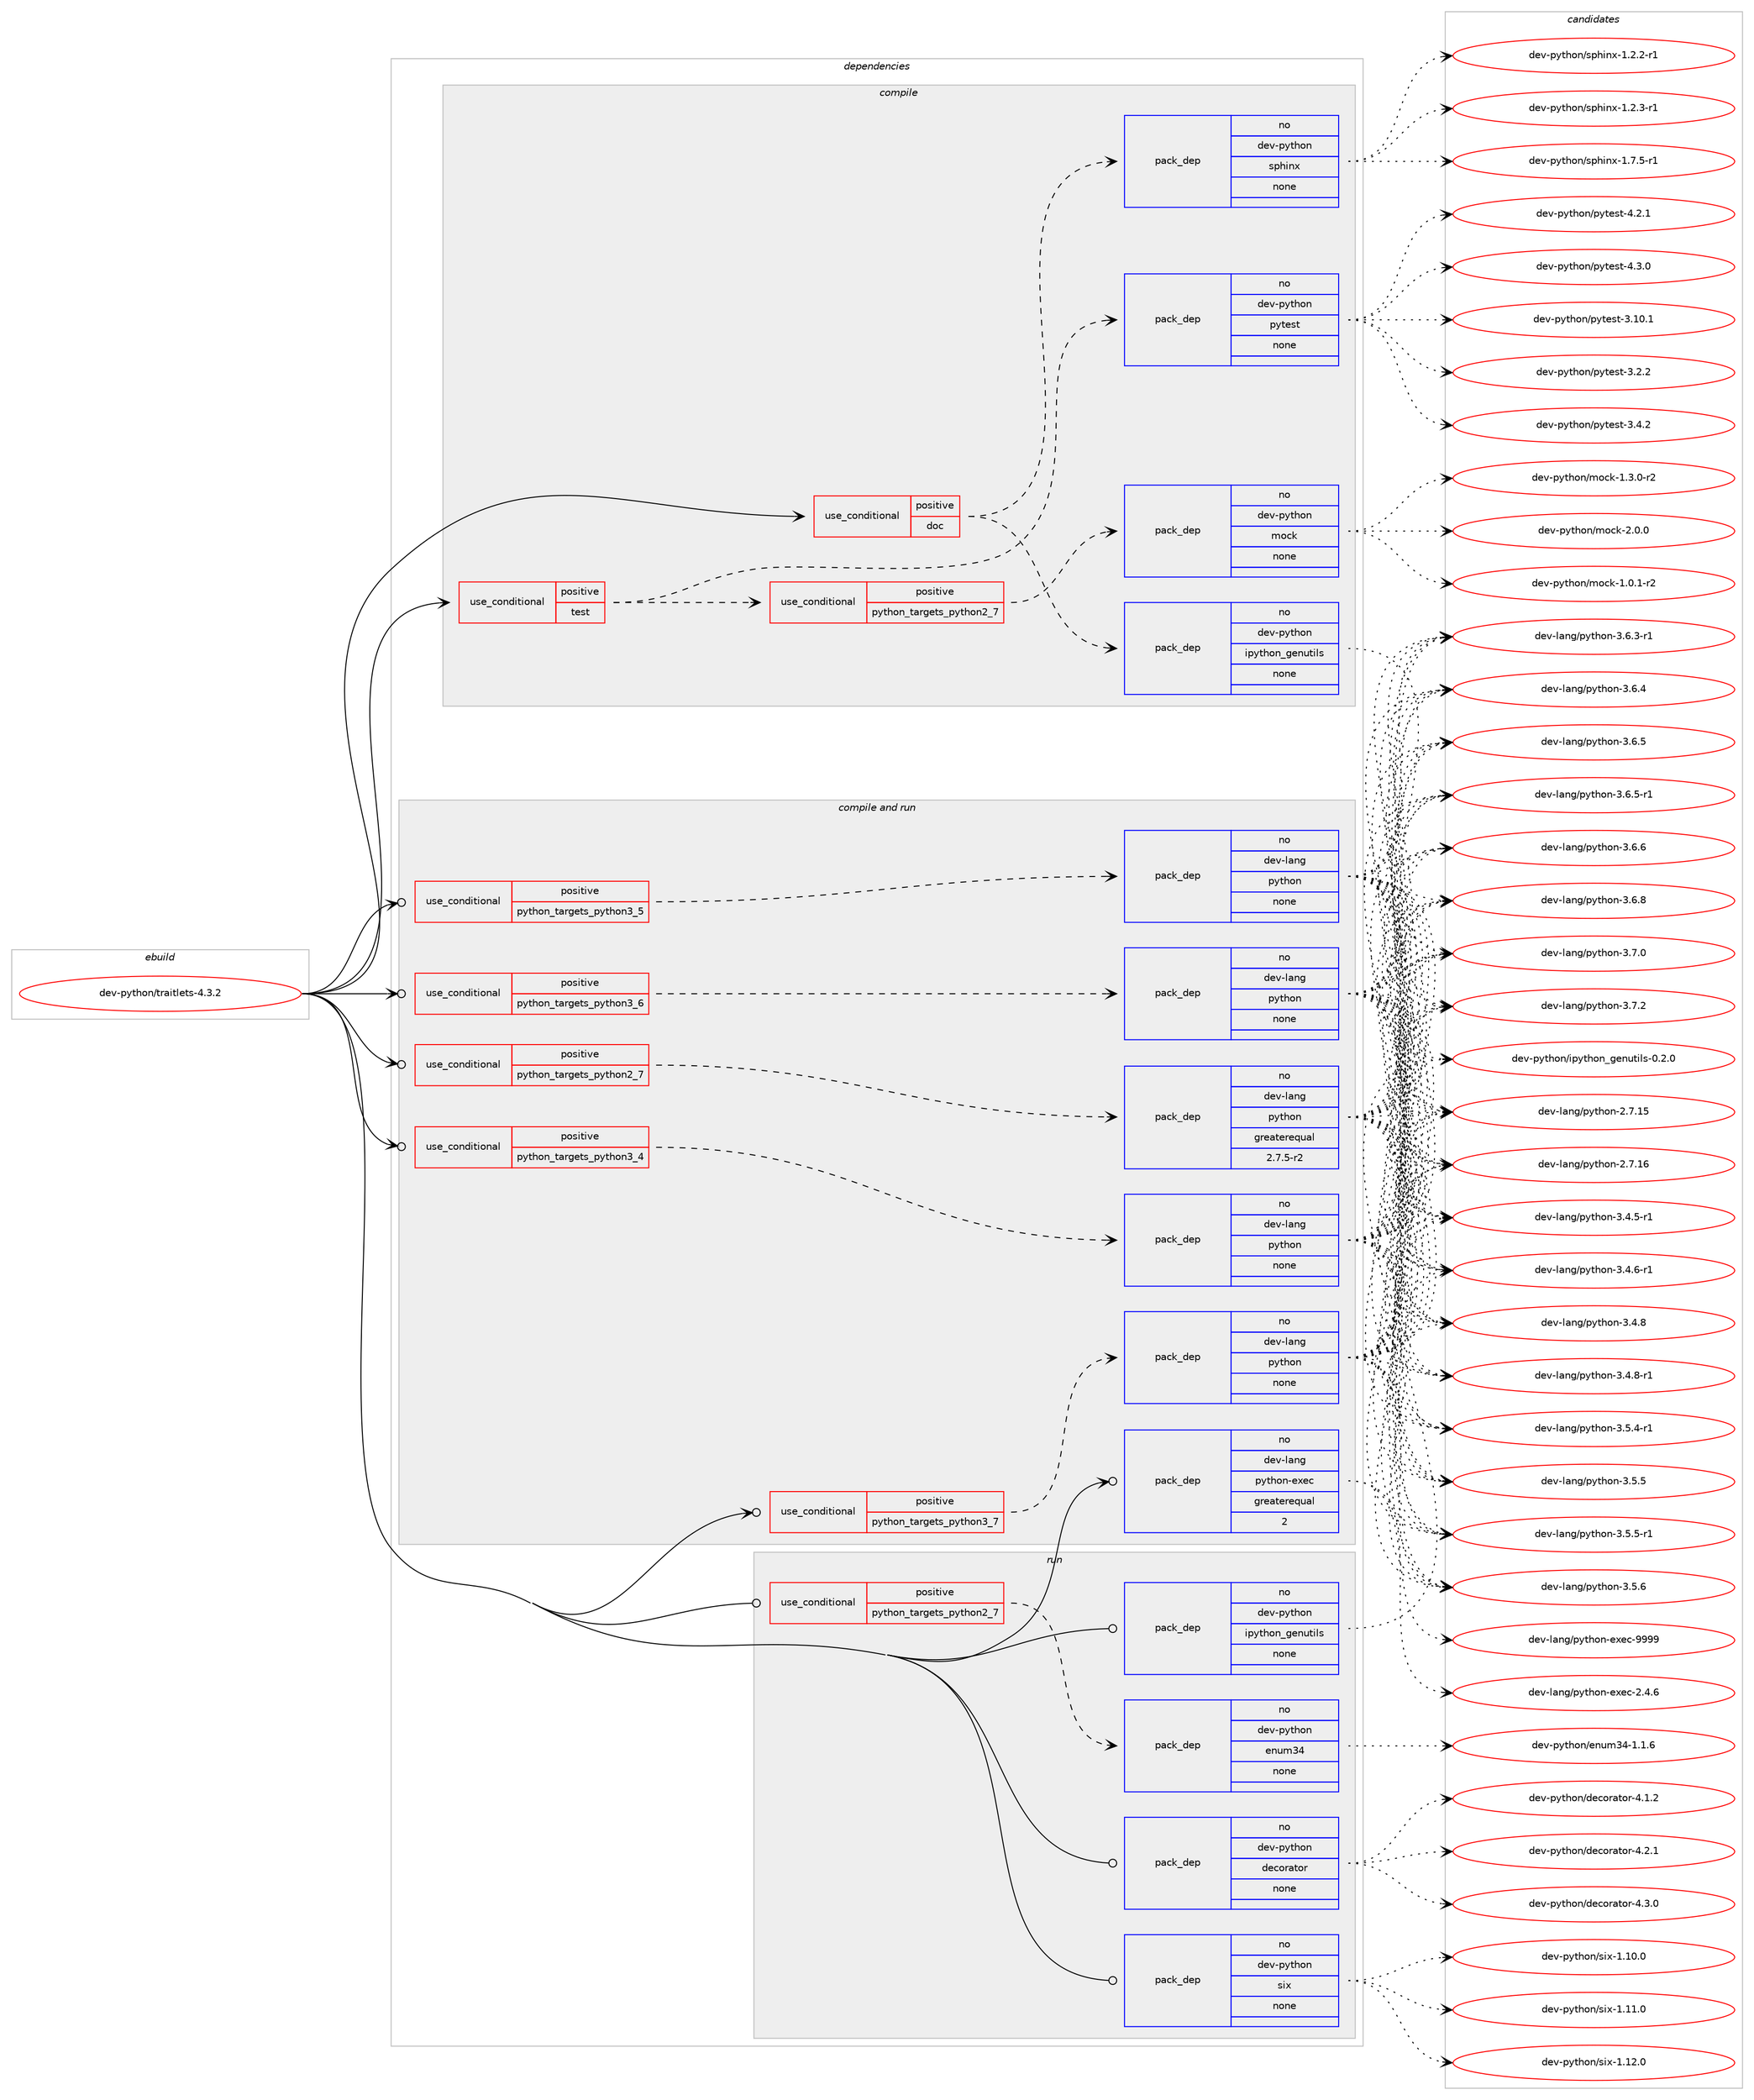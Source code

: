 digraph prolog {

# *************
# Graph options
# *************

newrank=true;
concentrate=true;
compound=true;
graph [rankdir=LR,fontname=Helvetica,fontsize=10,ranksep=1.5];#, ranksep=2.5, nodesep=0.2];
edge  [arrowhead=vee];
node  [fontname=Helvetica,fontsize=10];

# **********
# The ebuild
# **********

subgraph cluster_leftcol {
color=gray;
rank=same;
label=<<i>ebuild</i>>;
id [label="dev-python/traitlets-4.3.2", color=red, width=4, href="../dev-python/traitlets-4.3.2.svg"];
}

# ****************
# The dependencies
# ****************

subgraph cluster_midcol {
color=gray;
label=<<i>dependencies</i>>;
subgraph cluster_compile {
fillcolor="#eeeeee";
style=filled;
label=<<i>compile</i>>;
subgraph cond385917 {
dependency1445087 [label=<<TABLE BORDER="0" CELLBORDER="1" CELLSPACING="0" CELLPADDING="4"><TR><TD ROWSPAN="3" CELLPADDING="10">use_conditional</TD></TR><TR><TD>positive</TD></TR><TR><TD>doc</TD></TR></TABLE>>, shape=none, color=red];
subgraph pack1035807 {
dependency1445088 [label=<<TABLE BORDER="0" CELLBORDER="1" CELLSPACING="0" CELLPADDING="4" WIDTH="220"><TR><TD ROWSPAN="6" CELLPADDING="30">pack_dep</TD></TR><TR><TD WIDTH="110">no</TD></TR><TR><TD>dev-python</TD></TR><TR><TD>ipython_genutils</TD></TR><TR><TD>none</TD></TR><TR><TD></TD></TR></TABLE>>, shape=none, color=blue];
}
dependency1445087:e -> dependency1445088:w [weight=20,style="dashed",arrowhead="vee"];
subgraph pack1035808 {
dependency1445089 [label=<<TABLE BORDER="0" CELLBORDER="1" CELLSPACING="0" CELLPADDING="4" WIDTH="220"><TR><TD ROWSPAN="6" CELLPADDING="30">pack_dep</TD></TR><TR><TD WIDTH="110">no</TD></TR><TR><TD>dev-python</TD></TR><TR><TD>sphinx</TD></TR><TR><TD>none</TD></TR><TR><TD></TD></TR></TABLE>>, shape=none, color=blue];
}
dependency1445087:e -> dependency1445089:w [weight=20,style="dashed",arrowhead="vee"];
}
id:e -> dependency1445087:w [weight=20,style="solid",arrowhead="vee"];
subgraph cond385918 {
dependency1445090 [label=<<TABLE BORDER="0" CELLBORDER="1" CELLSPACING="0" CELLPADDING="4"><TR><TD ROWSPAN="3" CELLPADDING="10">use_conditional</TD></TR><TR><TD>positive</TD></TR><TR><TD>test</TD></TR></TABLE>>, shape=none, color=red];
subgraph cond385919 {
dependency1445091 [label=<<TABLE BORDER="0" CELLBORDER="1" CELLSPACING="0" CELLPADDING="4"><TR><TD ROWSPAN="3" CELLPADDING="10">use_conditional</TD></TR><TR><TD>positive</TD></TR><TR><TD>python_targets_python2_7</TD></TR></TABLE>>, shape=none, color=red];
subgraph pack1035809 {
dependency1445092 [label=<<TABLE BORDER="0" CELLBORDER="1" CELLSPACING="0" CELLPADDING="4" WIDTH="220"><TR><TD ROWSPAN="6" CELLPADDING="30">pack_dep</TD></TR><TR><TD WIDTH="110">no</TD></TR><TR><TD>dev-python</TD></TR><TR><TD>mock</TD></TR><TR><TD>none</TD></TR><TR><TD></TD></TR></TABLE>>, shape=none, color=blue];
}
dependency1445091:e -> dependency1445092:w [weight=20,style="dashed",arrowhead="vee"];
}
dependency1445090:e -> dependency1445091:w [weight=20,style="dashed",arrowhead="vee"];
subgraph pack1035810 {
dependency1445093 [label=<<TABLE BORDER="0" CELLBORDER="1" CELLSPACING="0" CELLPADDING="4" WIDTH="220"><TR><TD ROWSPAN="6" CELLPADDING="30">pack_dep</TD></TR><TR><TD WIDTH="110">no</TD></TR><TR><TD>dev-python</TD></TR><TR><TD>pytest</TD></TR><TR><TD>none</TD></TR><TR><TD></TD></TR></TABLE>>, shape=none, color=blue];
}
dependency1445090:e -> dependency1445093:w [weight=20,style="dashed",arrowhead="vee"];
}
id:e -> dependency1445090:w [weight=20,style="solid",arrowhead="vee"];
}
subgraph cluster_compileandrun {
fillcolor="#eeeeee";
style=filled;
label=<<i>compile and run</i>>;
subgraph cond385920 {
dependency1445094 [label=<<TABLE BORDER="0" CELLBORDER="1" CELLSPACING="0" CELLPADDING="4"><TR><TD ROWSPAN="3" CELLPADDING="10">use_conditional</TD></TR><TR><TD>positive</TD></TR><TR><TD>python_targets_python2_7</TD></TR></TABLE>>, shape=none, color=red];
subgraph pack1035811 {
dependency1445095 [label=<<TABLE BORDER="0" CELLBORDER="1" CELLSPACING="0" CELLPADDING="4" WIDTH="220"><TR><TD ROWSPAN="6" CELLPADDING="30">pack_dep</TD></TR><TR><TD WIDTH="110">no</TD></TR><TR><TD>dev-lang</TD></TR><TR><TD>python</TD></TR><TR><TD>greaterequal</TD></TR><TR><TD>2.7.5-r2</TD></TR></TABLE>>, shape=none, color=blue];
}
dependency1445094:e -> dependency1445095:w [weight=20,style="dashed",arrowhead="vee"];
}
id:e -> dependency1445094:w [weight=20,style="solid",arrowhead="odotvee"];
subgraph cond385921 {
dependency1445096 [label=<<TABLE BORDER="0" CELLBORDER="1" CELLSPACING="0" CELLPADDING="4"><TR><TD ROWSPAN="3" CELLPADDING="10">use_conditional</TD></TR><TR><TD>positive</TD></TR><TR><TD>python_targets_python3_4</TD></TR></TABLE>>, shape=none, color=red];
subgraph pack1035812 {
dependency1445097 [label=<<TABLE BORDER="0" CELLBORDER="1" CELLSPACING="0" CELLPADDING="4" WIDTH="220"><TR><TD ROWSPAN="6" CELLPADDING="30">pack_dep</TD></TR><TR><TD WIDTH="110">no</TD></TR><TR><TD>dev-lang</TD></TR><TR><TD>python</TD></TR><TR><TD>none</TD></TR><TR><TD></TD></TR></TABLE>>, shape=none, color=blue];
}
dependency1445096:e -> dependency1445097:w [weight=20,style="dashed",arrowhead="vee"];
}
id:e -> dependency1445096:w [weight=20,style="solid",arrowhead="odotvee"];
subgraph cond385922 {
dependency1445098 [label=<<TABLE BORDER="0" CELLBORDER="1" CELLSPACING="0" CELLPADDING="4"><TR><TD ROWSPAN="3" CELLPADDING="10">use_conditional</TD></TR><TR><TD>positive</TD></TR><TR><TD>python_targets_python3_5</TD></TR></TABLE>>, shape=none, color=red];
subgraph pack1035813 {
dependency1445099 [label=<<TABLE BORDER="0" CELLBORDER="1" CELLSPACING="0" CELLPADDING="4" WIDTH="220"><TR><TD ROWSPAN="6" CELLPADDING="30">pack_dep</TD></TR><TR><TD WIDTH="110">no</TD></TR><TR><TD>dev-lang</TD></TR><TR><TD>python</TD></TR><TR><TD>none</TD></TR><TR><TD></TD></TR></TABLE>>, shape=none, color=blue];
}
dependency1445098:e -> dependency1445099:w [weight=20,style="dashed",arrowhead="vee"];
}
id:e -> dependency1445098:w [weight=20,style="solid",arrowhead="odotvee"];
subgraph cond385923 {
dependency1445100 [label=<<TABLE BORDER="0" CELLBORDER="1" CELLSPACING="0" CELLPADDING="4"><TR><TD ROWSPAN="3" CELLPADDING="10">use_conditional</TD></TR><TR><TD>positive</TD></TR><TR><TD>python_targets_python3_6</TD></TR></TABLE>>, shape=none, color=red];
subgraph pack1035814 {
dependency1445101 [label=<<TABLE BORDER="0" CELLBORDER="1" CELLSPACING="0" CELLPADDING="4" WIDTH="220"><TR><TD ROWSPAN="6" CELLPADDING="30">pack_dep</TD></TR><TR><TD WIDTH="110">no</TD></TR><TR><TD>dev-lang</TD></TR><TR><TD>python</TD></TR><TR><TD>none</TD></TR><TR><TD></TD></TR></TABLE>>, shape=none, color=blue];
}
dependency1445100:e -> dependency1445101:w [weight=20,style="dashed",arrowhead="vee"];
}
id:e -> dependency1445100:w [weight=20,style="solid",arrowhead="odotvee"];
subgraph cond385924 {
dependency1445102 [label=<<TABLE BORDER="0" CELLBORDER="1" CELLSPACING="0" CELLPADDING="4"><TR><TD ROWSPAN="3" CELLPADDING="10">use_conditional</TD></TR><TR><TD>positive</TD></TR><TR><TD>python_targets_python3_7</TD></TR></TABLE>>, shape=none, color=red];
subgraph pack1035815 {
dependency1445103 [label=<<TABLE BORDER="0" CELLBORDER="1" CELLSPACING="0" CELLPADDING="4" WIDTH="220"><TR><TD ROWSPAN="6" CELLPADDING="30">pack_dep</TD></TR><TR><TD WIDTH="110">no</TD></TR><TR><TD>dev-lang</TD></TR><TR><TD>python</TD></TR><TR><TD>none</TD></TR><TR><TD></TD></TR></TABLE>>, shape=none, color=blue];
}
dependency1445102:e -> dependency1445103:w [weight=20,style="dashed",arrowhead="vee"];
}
id:e -> dependency1445102:w [weight=20,style="solid",arrowhead="odotvee"];
subgraph pack1035816 {
dependency1445104 [label=<<TABLE BORDER="0" CELLBORDER="1" CELLSPACING="0" CELLPADDING="4" WIDTH="220"><TR><TD ROWSPAN="6" CELLPADDING="30">pack_dep</TD></TR><TR><TD WIDTH="110">no</TD></TR><TR><TD>dev-lang</TD></TR><TR><TD>python-exec</TD></TR><TR><TD>greaterequal</TD></TR><TR><TD>2</TD></TR></TABLE>>, shape=none, color=blue];
}
id:e -> dependency1445104:w [weight=20,style="solid",arrowhead="odotvee"];
}
subgraph cluster_run {
fillcolor="#eeeeee";
style=filled;
label=<<i>run</i>>;
subgraph cond385925 {
dependency1445105 [label=<<TABLE BORDER="0" CELLBORDER="1" CELLSPACING="0" CELLPADDING="4"><TR><TD ROWSPAN="3" CELLPADDING="10">use_conditional</TD></TR><TR><TD>positive</TD></TR><TR><TD>python_targets_python2_7</TD></TR></TABLE>>, shape=none, color=red];
subgraph pack1035817 {
dependency1445106 [label=<<TABLE BORDER="0" CELLBORDER="1" CELLSPACING="0" CELLPADDING="4" WIDTH="220"><TR><TD ROWSPAN="6" CELLPADDING="30">pack_dep</TD></TR><TR><TD WIDTH="110">no</TD></TR><TR><TD>dev-python</TD></TR><TR><TD>enum34</TD></TR><TR><TD>none</TD></TR><TR><TD></TD></TR></TABLE>>, shape=none, color=blue];
}
dependency1445105:e -> dependency1445106:w [weight=20,style="dashed",arrowhead="vee"];
}
id:e -> dependency1445105:w [weight=20,style="solid",arrowhead="odot"];
subgraph pack1035818 {
dependency1445107 [label=<<TABLE BORDER="0" CELLBORDER="1" CELLSPACING="0" CELLPADDING="4" WIDTH="220"><TR><TD ROWSPAN="6" CELLPADDING="30">pack_dep</TD></TR><TR><TD WIDTH="110">no</TD></TR><TR><TD>dev-python</TD></TR><TR><TD>decorator</TD></TR><TR><TD>none</TD></TR><TR><TD></TD></TR></TABLE>>, shape=none, color=blue];
}
id:e -> dependency1445107:w [weight=20,style="solid",arrowhead="odot"];
subgraph pack1035819 {
dependency1445108 [label=<<TABLE BORDER="0" CELLBORDER="1" CELLSPACING="0" CELLPADDING="4" WIDTH="220"><TR><TD ROWSPAN="6" CELLPADDING="30">pack_dep</TD></TR><TR><TD WIDTH="110">no</TD></TR><TR><TD>dev-python</TD></TR><TR><TD>ipython_genutils</TD></TR><TR><TD>none</TD></TR><TR><TD></TD></TR></TABLE>>, shape=none, color=blue];
}
id:e -> dependency1445108:w [weight=20,style="solid",arrowhead="odot"];
subgraph pack1035820 {
dependency1445109 [label=<<TABLE BORDER="0" CELLBORDER="1" CELLSPACING="0" CELLPADDING="4" WIDTH="220"><TR><TD ROWSPAN="6" CELLPADDING="30">pack_dep</TD></TR><TR><TD WIDTH="110">no</TD></TR><TR><TD>dev-python</TD></TR><TR><TD>six</TD></TR><TR><TD>none</TD></TR><TR><TD></TD></TR></TABLE>>, shape=none, color=blue];
}
id:e -> dependency1445109:w [weight=20,style="solid",arrowhead="odot"];
}
}

# **************
# The candidates
# **************

subgraph cluster_choices {
rank=same;
color=gray;
label=<<i>candidates</i>>;

subgraph choice1035807 {
color=black;
nodesep=1;
choice100101118451121211161041111104710511212111610411111095103101110117116105108115454846504648 [label="dev-python/ipython_genutils-0.2.0", color=red, width=4,href="../dev-python/ipython_genutils-0.2.0.svg"];
dependency1445088:e -> choice100101118451121211161041111104710511212111610411111095103101110117116105108115454846504648:w [style=dotted,weight="100"];
}
subgraph choice1035808 {
color=black;
nodesep=1;
choice10010111845112121116104111110471151121041051101204549465046504511449 [label="dev-python/sphinx-1.2.2-r1", color=red, width=4,href="../dev-python/sphinx-1.2.2-r1.svg"];
choice10010111845112121116104111110471151121041051101204549465046514511449 [label="dev-python/sphinx-1.2.3-r1", color=red, width=4,href="../dev-python/sphinx-1.2.3-r1.svg"];
choice10010111845112121116104111110471151121041051101204549465546534511449 [label="dev-python/sphinx-1.7.5-r1", color=red, width=4,href="../dev-python/sphinx-1.7.5-r1.svg"];
dependency1445089:e -> choice10010111845112121116104111110471151121041051101204549465046504511449:w [style=dotted,weight="100"];
dependency1445089:e -> choice10010111845112121116104111110471151121041051101204549465046514511449:w [style=dotted,weight="100"];
dependency1445089:e -> choice10010111845112121116104111110471151121041051101204549465546534511449:w [style=dotted,weight="100"];
}
subgraph choice1035809 {
color=black;
nodesep=1;
choice1001011184511212111610411111047109111991074549464846494511450 [label="dev-python/mock-1.0.1-r2", color=red, width=4,href="../dev-python/mock-1.0.1-r2.svg"];
choice1001011184511212111610411111047109111991074549465146484511450 [label="dev-python/mock-1.3.0-r2", color=red, width=4,href="../dev-python/mock-1.3.0-r2.svg"];
choice100101118451121211161041111104710911199107455046484648 [label="dev-python/mock-2.0.0", color=red, width=4,href="../dev-python/mock-2.0.0.svg"];
dependency1445092:e -> choice1001011184511212111610411111047109111991074549464846494511450:w [style=dotted,weight="100"];
dependency1445092:e -> choice1001011184511212111610411111047109111991074549465146484511450:w [style=dotted,weight="100"];
dependency1445092:e -> choice100101118451121211161041111104710911199107455046484648:w [style=dotted,weight="100"];
}
subgraph choice1035810 {
color=black;
nodesep=1;
choice100101118451121211161041111104711212111610111511645514649484649 [label="dev-python/pytest-3.10.1", color=red, width=4,href="../dev-python/pytest-3.10.1.svg"];
choice1001011184511212111610411111047112121116101115116455146504650 [label="dev-python/pytest-3.2.2", color=red, width=4,href="../dev-python/pytest-3.2.2.svg"];
choice1001011184511212111610411111047112121116101115116455146524650 [label="dev-python/pytest-3.4.2", color=red, width=4,href="../dev-python/pytest-3.4.2.svg"];
choice1001011184511212111610411111047112121116101115116455246504649 [label="dev-python/pytest-4.2.1", color=red, width=4,href="../dev-python/pytest-4.2.1.svg"];
choice1001011184511212111610411111047112121116101115116455246514648 [label="dev-python/pytest-4.3.0", color=red, width=4,href="../dev-python/pytest-4.3.0.svg"];
dependency1445093:e -> choice100101118451121211161041111104711212111610111511645514649484649:w [style=dotted,weight="100"];
dependency1445093:e -> choice1001011184511212111610411111047112121116101115116455146504650:w [style=dotted,weight="100"];
dependency1445093:e -> choice1001011184511212111610411111047112121116101115116455146524650:w [style=dotted,weight="100"];
dependency1445093:e -> choice1001011184511212111610411111047112121116101115116455246504649:w [style=dotted,weight="100"];
dependency1445093:e -> choice1001011184511212111610411111047112121116101115116455246514648:w [style=dotted,weight="100"];
}
subgraph choice1035811 {
color=black;
nodesep=1;
choice10010111845108971101034711212111610411111045504655464953 [label="dev-lang/python-2.7.15", color=red, width=4,href="../dev-lang/python-2.7.15.svg"];
choice10010111845108971101034711212111610411111045504655464954 [label="dev-lang/python-2.7.16", color=red, width=4,href="../dev-lang/python-2.7.16.svg"];
choice1001011184510897110103471121211161041111104551465246534511449 [label="dev-lang/python-3.4.5-r1", color=red, width=4,href="../dev-lang/python-3.4.5-r1.svg"];
choice1001011184510897110103471121211161041111104551465246544511449 [label="dev-lang/python-3.4.6-r1", color=red, width=4,href="../dev-lang/python-3.4.6-r1.svg"];
choice100101118451089711010347112121116104111110455146524656 [label="dev-lang/python-3.4.8", color=red, width=4,href="../dev-lang/python-3.4.8.svg"];
choice1001011184510897110103471121211161041111104551465246564511449 [label="dev-lang/python-3.4.8-r1", color=red, width=4,href="../dev-lang/python-3.4.8-r1.svg"];
choice1001011184510897110103471121211161041111104551465346524511449 [label="dev-lang/python-3.5.4-r1", color=red, width=4,href="../dev-lang/python-3.5.4-r1.svg"];
choice100101118451089711010347112121116104111110455146534653 [label="dev-lang/python-3.5.5", color=red, width=4,href="../dev-lang/python-3.5.5.svg"];
choice1001011184510897110103471121211161041111104551465346534511449 [label="dev-lang/python-3.5.5-r1", color=red, width=4,href="../dev-lang/python-3.5.5-r1.svg"];
choice100101118451089711010347112121116104111110455146534654 [label="dev-lang/python-3.5.6", color=red, width=4,href="../dev-lang/python-3.5.6.svg"];
choice1001011184510897110103471121211161041111104551465446514511449 [label="dev-lang/python-3.6.3-r1", color=red, width=4,href="../dev-lang/python-3.6.3-r1.svg"];
choice100101118451089711010347112121116104111110455146544652 [label="dev-lang/python-3.6.4", color=red, width=4,href="../dev-lang/python-3.6.4.svg"];
choice100101118451089711010347112121116104111110455146544653 [label="dev-lang/python-3.6.5", color=red, width=4,href="../dev-lang/python-3.6.5.svg"];
choice1001011184510897110103471121211161041111104551465446534511449 [label="dev-lang/python-3.6.5-r1", color=red, width=4,href="../dev-lang/python-3.6.5-r1.svg"];
choice100101118451089711010347112121116104111110455146544654 [label="dev-lang/python-3.6.6", color=red, width=4,href="../dev-lang/python-3.6.6.svg"];
choice100101118451089711010347112121116104111110455146544656 [label="dev-lang/python-3.6.8", color=red, width=4,href="../dev-lang/python-3.6.8.svg"];
choice100101118451089711010347112121116104111110455146554648 [label="dev-lang/python-3.7.0", color=red, width=4,href="../dev-lang/python-3.7.0.svg"];
choice100101118451089711010347112121116104111110455146554650 [label="dev-lang/python-3.7.2", color=red, width=4,href="../dev-lang/python-3.7.2.svg"];
dependency1445095:e -> choice10010111845108971101034711212111610411111045504655464953:w [style=dotted,weight="100"];
dependency1445095:e -> choice10010111845108971101034711212111610411111045504655464954:w [style=dotted,weight="100"];
dependency1445095:e -> choice1001011184510897110103471121211161041111104551465246534511449:w [style=dotted,weight="100"];
dependency1445095:e -> choice1001011184510897110103471121211161041111104551465246544511449:w [style=dotted,weight="100"];
dependency1445095:e -> choice100101118451089711010347112121116104111110455146524656:w [style=dotted,weight="100"];
dependency1445095:e -> choice1001011184510897110103471121211161041111104551465246564511449:w [style=dotted,weight="100"];
dependency1445095:e -> choice1001011184510897110103471121211161041111104551465346524511449:w [style=dotted,weight="100"];
dependency1445095:e -> choice100101118451089711010347112121116104111110455146534653:w [style=dotted,weight="100"];
dependency1445095:e -> choice1001011184510897110103471121211161041111104551465346534511449:w [style=dotted,weight="100"];
dependency1445095:e -> choice100101118451089711010347112121116104111110455146534654:w [style=dotted,weight="100"];
dependency1445095:e -> choice1001011184510897110103471121211161041111104551465446514511449:w [style=dotted,weight="100"];
dependency1445095:e -> choice100101118451089711010347112121116104111110455146544652:w [style=dotted,weight="100"];
dependency1445095:e -> choice100101118451089711010347112121116104111110455146544653:w [style=dotted,weight="100"];
dependency1445095:e -> choice1001011184510897110103471121211161041111104551465446534511449:w [style=dotted,weight="100"];
dependency1445095:e -> choice100101118451089711010347112121116104111110455146544654:w [style=dotted,weight="100"];
dependency1445095:e -> choice100101118451089711010347112121116104111110455146544656:w [style=dotted,weight="100"];
dependency1445095:e -> choice100101118451089711010347112121116104111110455146554648:w [style=dotted,weight="100"];
dependency1445095:e -> choice100101118451089711010347112121116104111110455146554650:w [style=dotted,weight="100"];
}
subgraph choice1035812 {
color=black;
nodesep=1;
choice10010111845108971101034711212111610411111045504655464953 [label="dev-lang/python-2.7.15", color=red, width=4,href="../dev-lang/python-2.7.15.svg"];
choice10010111845108971101034711212111610411111045504655464954 [label="dev-lang/python-2.7.16", color=red, width=4,href="../dev-lang/python-2.7.16.svg"];
choice1001011184510897110103471121211161041111104551465246534511449 [label="dev-lang/python-3.4.5-r1", color=red, width=4,href="../dev-lang/python-3.4.5-r1.svg"];
choice1001011184510897110103471121211161041111104551465246544511449 [label="dev-lang/python-3.4.6-r1", color=red, width=4,href="../dev-lang/python-3.4.6-r1.svg"];
choice100101118451089711010347112121116104111110455146524656 [label="dev-lang/python-3.4.8", color=red, width=4,href="../dev-lang/python-3.4.8.svg"];
choice1001011184510897110103471121211161041111104551465246564511449 [label="dev-lang/python-3.4.8-r1", color=red, width=4,href="../dev-lang/python-3.4.8-r1.svg"];
choice1001011184510897110103471121211161041111104551465346524511449 [label="dev-lang/python-3.5.4-r1", color=red, width=4,href="../dev-lang/python-3.5.4-r1.svg"];
choice100101118451089711010347112121116104111110455146534653 [label="dev-lang/python-3.5.5", color=red, width=4,href="../dev-lang/python-3.5.5.svg"];
choice1001011184510897110103471121211161041111104551465346534511449 [label="dev-lang/python-3.5.5-r1", color=red, width=4,href="../dev-lang/python-3.5.5-r1.svg"];
choice100101118451089711010347112121116104111110455146534654 [label="dev-lang/python-3.5.6", color=red, width=4,href="../dev-lang/python-3.5.6.svg"];
choice1001011184510897110103471121211161041111104551465446514511449 [label="dev-lang/python-3.6.3-r1", color=red, width=4,href="../dev-lang/python-3.6.3-r1.svg"];
choice100101118451089711010347112121116104111110455146544652 [label="dev-lang/python-3.6.4", color=red, width=4,href="../dev-lang/python-3.6.4.svg"];
choice100101118451089711010347112121116104111110455146544653 [label="dev-lang/python-3.6.5", color=red, width=4,href="../dev-lang/python-3.6.5.svg"];
choice1001011184510897110103471121211161041111104551465446534511449 [label="dev-lang/python-3.6.5-r1", color=red, width=4,href="../dev-lang/python-3.6.5-r1.svg"];
choice100101118451089711010347112121116104111110455146544654 [label="dev-lang/python-3.6.6", color=red, width=4,href="../dev-lang/python-3.6.6.svg"];
choice100101118451089711010347112121116104111110455146544656 [label="dev-lang/python-3.6.8", color=red, width=4,href="../dev-lang/python-3.6.8.svg"];
choice100101118451089711010347112121116104111110455146554648 [label="dev-lang/python-3.7.0", color=red, width=4,href="../dev-lang/python-3.7.0.svg"];
choice100101118451089711010347112121116104111110455146554650 [label="dev-lang/python-3.7.2", color=red, width=4,href="../dev-lang/python-3.7.2.svg"];
dependency1445097:e -> choice10010111845108971101034711212111610411111045504655464953:w [style=dotted,weight="100"];
dependency1445097:e -> choice10010111845108971101034711212111610411111045504655464954:w [style=dotted,weight="100"];
dependency1445097:e -> choice1001011184510897110103471121211161041111104551465246534511449:w [style=dotted,weight="100"];
dependency1445097:e -> choice1001011184510897110103471121211161041111104551465246544511449:w [style=dotted,weight="100"];
dependency1445097:e -> choice100101118451089711010347112121116104111110455146524656:w [style=dotted,weight="100"];
dependency1445097:e -> choice1001011184510897110103471121211161041111104551465246564511449:w [style=dotted,weight="100"];
dependency1445097:e -> choice1001011184510897110103471121211161041111104551465346524511449:w [style=dotted,weight="100"];
dependency1445097:e -> choice100101118451089711010347112121116104111110455146534653:w [style=dotted,weight="100"];
dependency1445097:e -> choice1001011184510897110103471121211161041111104551465346534511449:w [style=dotted,weight="100"];
dependency1445097:e -> choice100101118451089711010347112121116104111110455146534654:w [style=dotted,weight="100"];
dependency1445097:e -> choice1001011184510897110103471121211161041111104551465446514511449:w [style=dotted,weight="100"];
dependency1445097:e -> choice100101118451089711010347112121116104111110455146544652:w [style=dotted,weight="100"];
dependency1445097:e -> choice100101118451089711010347112121116104111110455146544653:w [style=dotted,weight="100"];
dependency1445097:e -> choice1001011184510897110103471121211161041111104551465446534511449:w [style=dotted,weight="100"];
dependency1445097:e -> choice100101118451089711010347112121116104111110455146544654:w [style=dotted,weight="100"];
dependency1445097:e -> choice100101118451089711010347112121116104111110455146544656:w [style=dotted,weight="100"];
dependency1445097:e -> choice100101118451089711010347112121116104111110455146554648:w [style=dotted,weight="100"];
dependency1445097:e -> choice100101118451089711010347112121116104111110455146554650:w [style=dotted,weight="100"];
}
subgraph choice1035813 {
color=black;
nodesep=1;
choice10010111845108971101034711212111610411111045504655464953 [label="dev-lang/python-2.7.15", color=red, width=4,href="../dev-lang/python-2.7.15.svg"];
choice10010111845108971101034711212111610411111045504655464954 [label="dev-lang/python-2.7.16", color=red, width=4,href="../dev-lang/python-2.7.16.svg"];
choice1001011184510897110103471121211161041111104551465246534511449 [label="dev-lang/python-3.4.5-r1", color=red, width=4,href="../dev-lang/python-3.4.5-r1.svg"];
choice1001011184510897110103471121211161041111104551465246544511449 [label="dev-lang/python-3.4.6-r1", color=red, width=4,href="../dev-lang/python-3.4.6-r1.svg"];
choice100101118451089711010347112121116104111110455146524656 [label="dev-lang/python-3.4.8", color=red, width=4,href="../dev-lang/python-3.4.8.svg"];
choice1001011184510897110103471121211161041111104551465246564511449 [label="dev-lang/python-3.4.8-r1", color=red, width=4,href="../dev-lang/python-3.4.8-r1.svg"];
choice1001011184510897110103471121211161041111104551465346524511449 [label="dev-lang/python-3.5.4-r1", color=red, width=4,href="../dev-lang/python-3.5.4-r1.svg"];
choice100101118451089711010347112121116104111110455146534653 [label="dev-lang/python-3.5.5", color=red, width=4,href="../dev-lang/python-3.5.5.svg"];
choice1001011184510897110103471121211161041111104551465346534511449 [label="dev-lang/python-3.5.5-r1", color=red, width=4,href="../dev-lang/python-3.5.5-r1.svg"];
choice100101118451089711010347112121116104111110455146534654 [label="dev-lang/python-3.5.6", color=red, width=4,href="../dev-lang/python-3.5.6.svg"];
choice1001011184510897110103471121211161041111104551465446514511449 [label="dev-lang/python-3.6.3-r1", color=red, width=4,href="../dev-lang/python-3.6.3-r1.svg"];
choice100101118451089711010347112121116104111110455146544652 [label="dev-lang/python-3.6.4", color=red, width=4,href="../dev-lang/python-3.6.4.svg"];
choice100101118451089711010347112121116104111110455146544653 [label="dev-lang/python-3.6.5", color=red, width=4,href="../dev-lang/python-3.6.5.svg"];
choice1001011184510897110103471121211161041111104551465446534511449 [label="dev-lang/python-3.6.5-r1", color=red, width=4,href="../dev-lang/python-3.6.5-r1.svg"];
choice100101118451089711010347112121116104111110455146544654 [label="dev-lang/python-3.6.6", color=red, width=4,href="../dev-lang/python-3.6.6.svg"];
choice100101118451089711010347112121116104111110455146544656 [label="dev-lang/python-3.6.8", color=red, width=4,href="../dev-lang/python-3.6.8.svg"];
choice100101118451089711010347112121116104111110455146554648 [label="dev-lang/python-3.7.0", color=red, width=4,href="../dev-lang/python-3.7.0.svg"];
choice100101118451089711010347112121116104111110455146554650 [label="dev-lang/python-3.7.2", color=red, width=4,href="../dev-lang/python-3.7.2.svg"];
dependency1445099:e -> choice10010111845108971101034711212111610411111045504655464953:w [style=dotted,weight="100"];
dependency1445099:e -> choice10010111845108971101034711212111610411111045504655464954:w [style=dotted,weight="100"];
dependency1445099:e -> choice1001011184510897110103471121211161041111104551465246534511449:w [style=dotted,weight="100"];
dependency1445099:e -> choice1001011184510897110103471121211161041111104551465246544511449:w [style=dotted,weight="100"];
dependency1445099:e -> choice100101118451089711010347112121116104111110455146524656:w [style=dotted,weight="100"];
dependency1445099:e -> choice1001011184510897110103471121211161041111104551465246564511449:w [style=dotted,weight="100"];
dependency1445099:e -> choice1001011184510897110103471121211161041111104551465346524511449:w [style=dotted,weight="100"];
dependency1445099:e -> choice100101118451089711010347112121116104111110455146534653:w [style=dotted,weight="100"];
dependency1445099:e -> choice1001011184510897110103471121211161041111104551465346534511449:w [style=dotted,weight="100"];
dependency1445099:e -> choice100101118451089711010347112121116104111110455146534654:w [style=dotted,weight="100"];
dependency1445099:e -> choice1001011184510897110103471121211161041111104551465446514511449:w [style=dotted,weight="100"];
dependency1445099:e -> choice100101118451089711010347112121116104111110455146544652:w [style=dotted,weight="100"];
dependency1445099:e -> choice100101118451089711010347112121116104111110455146544653:w [style=dotted,weight="100"];
dependency1445099:e -> choice1001011184510897110103471121211161041111104551465446534511449:w [style=dotted,weight="100"];
dependency1445099:e -> choice100101118451089711010347112121116104111110455146544654:w [style=dotted,weight="100"];
dependency1445099:e -> choice100101118451089711010347112121116104111110455146544656:w [style=dotted,weight="100"];
dependency1445099:e -> choice100101118451089711010347112121116104111110455146554648:w [style=dotted,weight="100"];
dependency1445099:e -> choice100101118451089711010347112121116104111110455146554650:w [style=dotted,weight="100"];
}
subgraph choice1035814 {
color=black;
nodesep=1;
choice10010111845108971101034711212111610411111045504655464953 [label="dev-lang/python-2.7.15", color=red, width=4,href="../dev-lang/python-2.7.15.svg"];
choice10010111845108971101034711212111610411111045504655464954 [label="dev-lang/python-2.7.16", color=red, width=4,href="../dev-lang/python-2.7.16.svg"];
choice1001011184510897110103471121211161041111104551465246534511449 [label="dev-lang/python-3.4.5-r1", color=red, width=4,href="../dev-lang/python-3.4.5-r1.svg"];
choice1001011184510897110103471121211161041111104551465246544511449 [label="dev-lang/python-3.4.6-r1", color=red, width=4,href="../dev-lang/python-3.4.6-r1.svg"];
choice100101118451089711010347112121116104111110455146524656 [label="dev-lang/python-3.4.8", color=red, width=4,href="../dev-lang/python-3.4.8.svg"];
choice1001011184510897110103471121211161041111104551465246564511449 [label="dev-lang/python-3.4.8-r1", color=red, width=4,href="../dev-lang/python-3.4.8-r1.svg"];
choice1001011184510897110103471121211161041111104551465346524511449 [label="dev-lang/python-3.5.4-r1", color=red, width=4,href="../dev-lang/python-3.5.4-r1.svg"];
choice100101118451089711010347112121116104111110455146534653 [label="dev-lang/python-3.5.5", color=red, width=4,href="../dev-lang/python-3.5.5.svg"];
choice1001011184510897110103471121211161041111104551465346534511449 [label="dev-lang/python-3.5.5-r1", color=red, width=4,href="../dev-lang/python-3.5.5-r1.svg"];
choice100101118451089711010347112121116104111110455146534654 [label="dev-lang/python-3.5.6", color=red, width=4,href="../dev-lang/python-3.5.6.svg"];
choice1001011184510897110103471121211161041111104551465446514511449 [label="dev-lang/python-3.6.3-r1", color=red, width=4,href="../dev-lang/python-3.6.3-r1.svg"];
choice100101118451089711010347112121116104111110455146544652 [label="dev-lang/python-3.6.4", color=red, width=4,href="../dev-lang/python-3.6.4.svg"];
choice100101118451089711010347112121116104111110455146544653 [label="dev-lang/python-3.6.5", color=red, width=4,href="../dev-lang/python-3.6.5.svg"];
choice1001011184510897110103471121211161041111104551465446534511449 [label="dev-lang/python-3.6.5-r1", color=red, width=4,href="../dev-lang/python-3.6.5-r1.svg"];
choice100101118451089711010347112121116104111110455146544654 [label="dev-lang/python-3.6.6", color=red, width=4,href="../dev-lang/python-3.6.6.svg"];
choice100101118451089711010347112121116104111110455146544656 [label="dev-lang/python-3.6.8", color=red, width=4,href="../dev-lang/python-3.6.8.svg"];
choice100101118451089711010347112121116104111110455146554648 [label="dev-lang/python-3.7.0", color=red, width=4,href="../dev-lang/python-3.7.0.svg"];
choice100101118451089711010347112121116104111110455146554650 [label="dev-lang/python-3.7.2", color=red, width=4,href="../dev-lang/python-3.7.2.svg"];
dependency1445101:e -> choice10010111845108971101034711212111610411111045504655464953:w [style=dotted,weight="100"];
dependency1445101:e -> choice10010111845108971101034711212111610411111045504655464954:w [style=dotted,weight="100"];
dependency1445101:e -> choice1001011184510897110103471121211161041111104551465246534511449:w [style=dotted,weight="100"];
dependency1445101:e -> choice1001011184510897110103471121211161041111104551465246544511449:w [style=dotted,weight="100"];
dependency1445101:e -> choice100101118451089711010347112121116104111110455146524656:w [style=dotted,weight="100"];
dependency1445101:e -> choice1001011184510897110103471121211161041111104551465246564511449:w [style=dotted,weight="100"];
dependency1445101:e -> choice1001011184510897110103471121211161041111104551465346524511449:w [style=dotted,weight="100"];
dependency1445101:e -> choice100101118451089711010347112121116104111110455146534653:w [style=dotted,weight="100"];
dependency1445101:e -> choice1001011184510897110103471121211161041111104551465346534511449:w [style=dotted,weight="100"];
dependency1445101:e -> choice100101118451089711010347112121116104111110455146534654:w [style=dotted,weight="100"];
dependency1445101:e -> choice1001011184510897110103471121211161041111104551465446514511449:w [style=dotted,weight="100"];
dependency1445101:e -> choice100101118451089711010347112121116104111110455146544652:w [style=dotted,weight="100"];
dependency1445101:e -> choice100101118451089711010347112121116104111110455146544653:w [style=dotted,weight="100"];
dependency1445101:e -> choice1001011184510897110103471121211161041111104551465446534511449:w [style=dotted,weight="100"];
dependency1445101:e -> choice100101118451089711010347112121116104111110455146544654:w [style=dotted,weight="100"];
dependency1445101:e -> choice100101118451089711010347112121116104111110455146544656:w [style=dotted,weight="100"];
dependency1445101:e -> choice100101118451089711010347112121116104111110455146554648:w [style=dotted,weight="100"];
dependency1445101:e -> choice100101118451089711010347112121116104111110455146554650:w [style=dotted,weight="100"];
}
subgraph choice1035815 {
color=black;
nodesep=1;
choice10010111845108971101034711212111610411111045504655464953 [label="dev-lang/python-2.7.15", color=red, width=4,href="../dev-lang/python-2.7.15.svg"];
choice10010111845108971101034711212111610411111045504655464954 [label="dev-lang/python-2.7.16", color=red, width=4,href="../dev-lang/python-2.7.16.svg"];
choice1001011184510897110103471121211161041111104551465246534511449 [label="dev-lang/python-3.4.5-r1", color=red, width=4,href="../dev-lang/python-3.4.5-r1.svg"];
choice1001011184510897110103471121211161041111104551465246544511449 [label="dev-lang/python-3.4.6-r1", color=red, width=4,href="../dev-lang/python-3.4.6-r1.svg"];
choice100101118451089711010347112121116104111110455146524656 [label="dev-lang/python-3.4.8", color=red, width=4,href="../dev-lang/python-3.4.8.svg"];
choice1001011184510897110103471121211161041111104551465246564511449 [label="dev-lang/python-3.4.8-r1", color=red, width=4,href="../dev-lang/python-3.4.8-r1.svg"];
choice1001011184510897110103471121211161041111104551465346524511449 [label="dev-lang/python-3.5.4-r1", color=red, width=4,href="../dev-lang/python-3.5.4-r1.svg"];
choice100101118451089711010347112121116104111110455146534653 [label="dev-lang/python-3.5.5", color=red, width=4,href="../dev-lang/python-3.5.5.svg"];
choice1001011184510897110103471121211161041111104551465346534511449 [label="dev-lang/python-3.5.5-r1", color=red, width=4,href="../dev-lang/python-3.5.5-r1.svg"];
choice100101118451089711010347112121116104111110455146534654 [label="dev-lang/python-3.5.6", color=red, width=4,href="../dev-lang/python-3.5.6.svg"];
choice1001011184510897110103471121211161041111104551465446514511449 [label="dev-lang/python-3.6.3-r1", color=red, width=4,href="../dev-lang/python-3.6.3-r1.svg"];
choice100101118451089711010347112121116104111110455146544652 [label="dev-lang/python-3.6.4", color=red, width=4,href="../dev-lang/python-3.6.4.svg"];
choice100101118451089711010347112121116104111110455146544653 [label="dev-lang/python-3.6.5", color=red, width=4,href="../dev-lang/python-3.6.5.svg"];
choice1001011184510897110103471121211161041111104551465446534511449 [label="dev-lang/python-3.6.5-r1", color=red, width=4,href="../dev-lang/python-3.6.5-r1.svg"];
choice100101118451089711010347112121116104111110455146544654 [label="dev-lang/python-3.6.6", color=red, width=4,href="../dev-lang/python-3.6.6.svg"];
choice100101118451089711010347112121116104111110455146544656 [label="dev-lang/python-3.6.8", color=red, width=4,href="../dev-lang/python-3.6.8.svg"];
choice100101118451089711010347112121116104111110455146554648 [label="dev-lang/python-3.7.0", color=red, width=4,href="../dev-lang/python-3.7.0.svg"];
choice100101118451089711010347112121116104111110455146554650 [label="dev-lang/python-3.7.2", color=red, width=4,href="../dev-lang/python-3.7.2.svg"];
dependency1445103:e -> choice10010111845108971101034711212111610411111045504655464953:w [style=dotted,weight="100"];
dependency1445103:e -> choice10010111845108971101034711212111610411111045504655464954:w [style=dotted,weight="100"];
dependency1445103:e -> choice1001011184510897110103471121211161041111104551465246534511449:w [style=dotted,weight="100"];
dependency1445103:e -> choice1001011184510897110103471121211161041111104551465246544511449:w [style=dotted,weight="100"];
dependency1445103:e -> choice100101118451089711010347112121116104111110455146524656:w [style=dotted,weight="100"];
dependency1445103:e -> choice1001011184510897110103471121211161041111104551465246564511449:w [style=dotted,weight="100"];
dependency1445103:e -> choice1001011184510897110103471121211161041111104551465346524511449:w [style=dotted,weight="100"];
dependency1445103:e -> choice100101118451089711010347112121116104111110455146534653:w [style=dotted,weight="100"];
dependency1445103:e -> choice1001011184510897110103471121211161041111104551465346534511449:w [style=dotted,weight="100"];
dependency1445103:e -> choice100101118451089711010347112121116104111110455146534654:w [style=dotted,weight="100"];
dependency1445103:e -> choice1001011184510897110103471121211161041111104551465446514511449:w [style=dotted,weight="100"];
dependency1445103:e -> choice100101118451089711010347112121116104111110455146544652:w [style=dotted,weight="100"];
dependency1445103:e -> choice100101118451089711010347112121116104111110455146544653:w [style=dotted,weight="100"];
dependency1445103:e -> choice1001011184510897110103471121211161041111104551465446534511449:w [style=dotted,weight="100"];
dependency1445103:e -> choice100101118451089711010347112121116104111110455146544654:w [style=dotted,weight="100"];
dependency1445103:e -> choice100101118451089711010347112121116104111110455146544656:w [style=dotted,weight="100"];
dependency1445103:e -> choice100101118451089711010347112121116104111110455146554648:w [style=dotted,weight="100"];
dependency1445103:e -> choice100101118451089711010347112121116104111110455146554650:w [style=dotted,weight="100"];
}
subgraph choice1035816 {
color=black;
nodesep=1;
choice1001011184510897110103471121211161041111104510112010199455046524654 [label="dev-lang/python-exec-2.4.6", color=red, width=4,href="../dev-lang/python-exec-2.4.6.svg"];
choice10010111845108971101034711212111610411111045101120101994557575757 [label="dev-lang/python-exec-9999", color=red, width=4,href="../dev-lang/python-exec-9999.svg"];
dependency1445104:e -> choice1001011184510897110103471121211161041111104510112010199455046524654:w [style=dotted,weight="100"];
dependency1445104:e -> choice10010111845108971101034711212111610411111045101120101994557575757:w [style=dotted,weight="100"];
}
subgraph choice1035817 {
color=black;
nodesep=1;
choice10010111845112121116104111110471011101171095152454946494654 [label="dev-python/enum34-1.1.6", color=red, width=4,href="../dev-python/enum34-1.1.6.svg"];
dependency1445106:e -> choice10010111845112121116104111110471011101171095152454946494654:w [style=dotted,weight="100"];
}
subgraph choice1035818 {
color=black;
nodesep=1;
choice10010111845112121116104111110471001019911111497116111114455246494650 [label="dev-python/decorator-4.1.2", color=red, width=4,href="../dev-python/decorator-4.1.2.svg"];
choice10010111845112121116104111110471001019911111497116111114455246504649 [label="dev-python/decorator-4.2.1", color=red, width=4,href="../dev-python/decorator-4.2.1.svg"];
choice10010111845112121116104111110471001019911111497116111114455246514648 [label="dev-python/decorator-4.3.0", color=red, width=4,href="../dev-python/decorator-4.3.0.svg"];
dependency1445107:e -> choice10010111845112121116104111110471001019911111497116111114455246494650:w [style=dotted,weight="100"];
dependency1445107:e -> choice10010111845112121116104111110471001019911111497116111114455246504649:w [style=dotted,weight="100"];
dependency1445107:e -> choice10010111845112121116104111110471001019911111497116111114455246514648:w [style=dotted,weight="100"];
}
subgraph choice1035819 {
color=black;
nodesep=1;
choice100101118451121211161041111104710511212111610411111095103101110117116105108115454846504648 [label="dev-python/ipython_genutils-0.2.0", color=red, width=4,href="../dev-python/ipython_genutils-0.2.0.svg"];
dependency1445108:e -> choice100101118451121211161041111104710511212111610411111095103101110117116105108115454846504648:w [style=dotted,weight="100"];
}
subgraph choice1035820 {
color=black;
nodesep=1;
choice100101118451121211161041111104711510512045494649484648 [label="dev-python/six-1.10.0", color=red, width=4,href="../dev-python/six-1.10.0.svg"];
choice100101118451121211161041111104711510512045494649494648 [label="dev-python/six-1.11.0", color=red, width=4,href="../dev-python/six-1.11.0.svg"];
choice100101118451121211161041111104711510512045494649504648 [label="dev-python/six-1.12.0", color=red, width=4,href="../dev-python/six-1.12.0.svg"];
dependency1445109:e -> choice100101118451121211161041111104711510512045494649484648:w [style=dotted,weight="100"];
dependency1445109:e -> choice100101118451121211161041111104711510512045494649494648:w [style=dotted,weight="100"];
dependency1445109:e -> choice100101118451121211161041111104711510512045494649504648:w [style=dotted,weight="100"];
}
}

}

